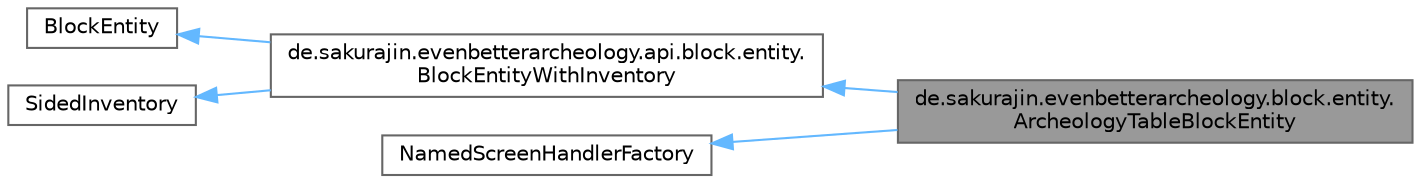 digraph "de.sakurajin.evenbetterarcheology.block.entity.ArcheologyTableBlockEntity"
{
 // LATEX_PDF_SIZE
  bgcolor="transparent";
  edge [fontname=Helvetica,fontsize=10,labelfontname=Helvetica,labelfontsize=10];
  node [fontname=Helvetica,fontsize=10,shape=box,height=0.2,width=0.4];
  rankdir="LR";
  Node1 [label="de.sakurajin.evenbetterarcheology.block.entity.\lArcheologyTableBlockEntity",height=0.2,width=0.4,color="gray40", fillcolor="grey60", style="filled", fontcolor="black",tooltip=" "];
  Node2 -> Node1 [dir="back",color="steelblue1",style="solid"];
  Node2 [label="de.sakurajin.evenbetterarcheology.api.block.entity.\lBlockEntityWithInventory",height=0.2,width=0.4,color="gray40", fillcolor="white", style="filled",URL="$classde_1_1sakurajin_1_1evenbetterarcheology_1_1api_1_1block_1_1entity_1_1BlockEntityWithInventory.html",tooltip="A simple SidedInventory implementation with only default methods + an item list getter."];
  Node3 -> Node2 [dir="back",color="steelblue1",style="solid"];
  Node3 [label="BlockEntity",height=0.2,width=0.4,color="gray40", fillcolor="white", style="filled",tooltip=" "];
  Node4 -> Node2 [dir="back",color="steelblue1",style="solid"];
  Node4 [label="SidedInventory",height=0.2,width=0.4,color="gray40", fillcolor="white", style="filled",tooltip=" "];
  Node5 -> Node1 [dir="back",color="steelblue1",style="solid"];
  Node5 [label="NamedScreenHandlerFactory",height=0.2,width=0.4,color="gray40", fillcolor="white", style="filled",tooltip=" "];
}
